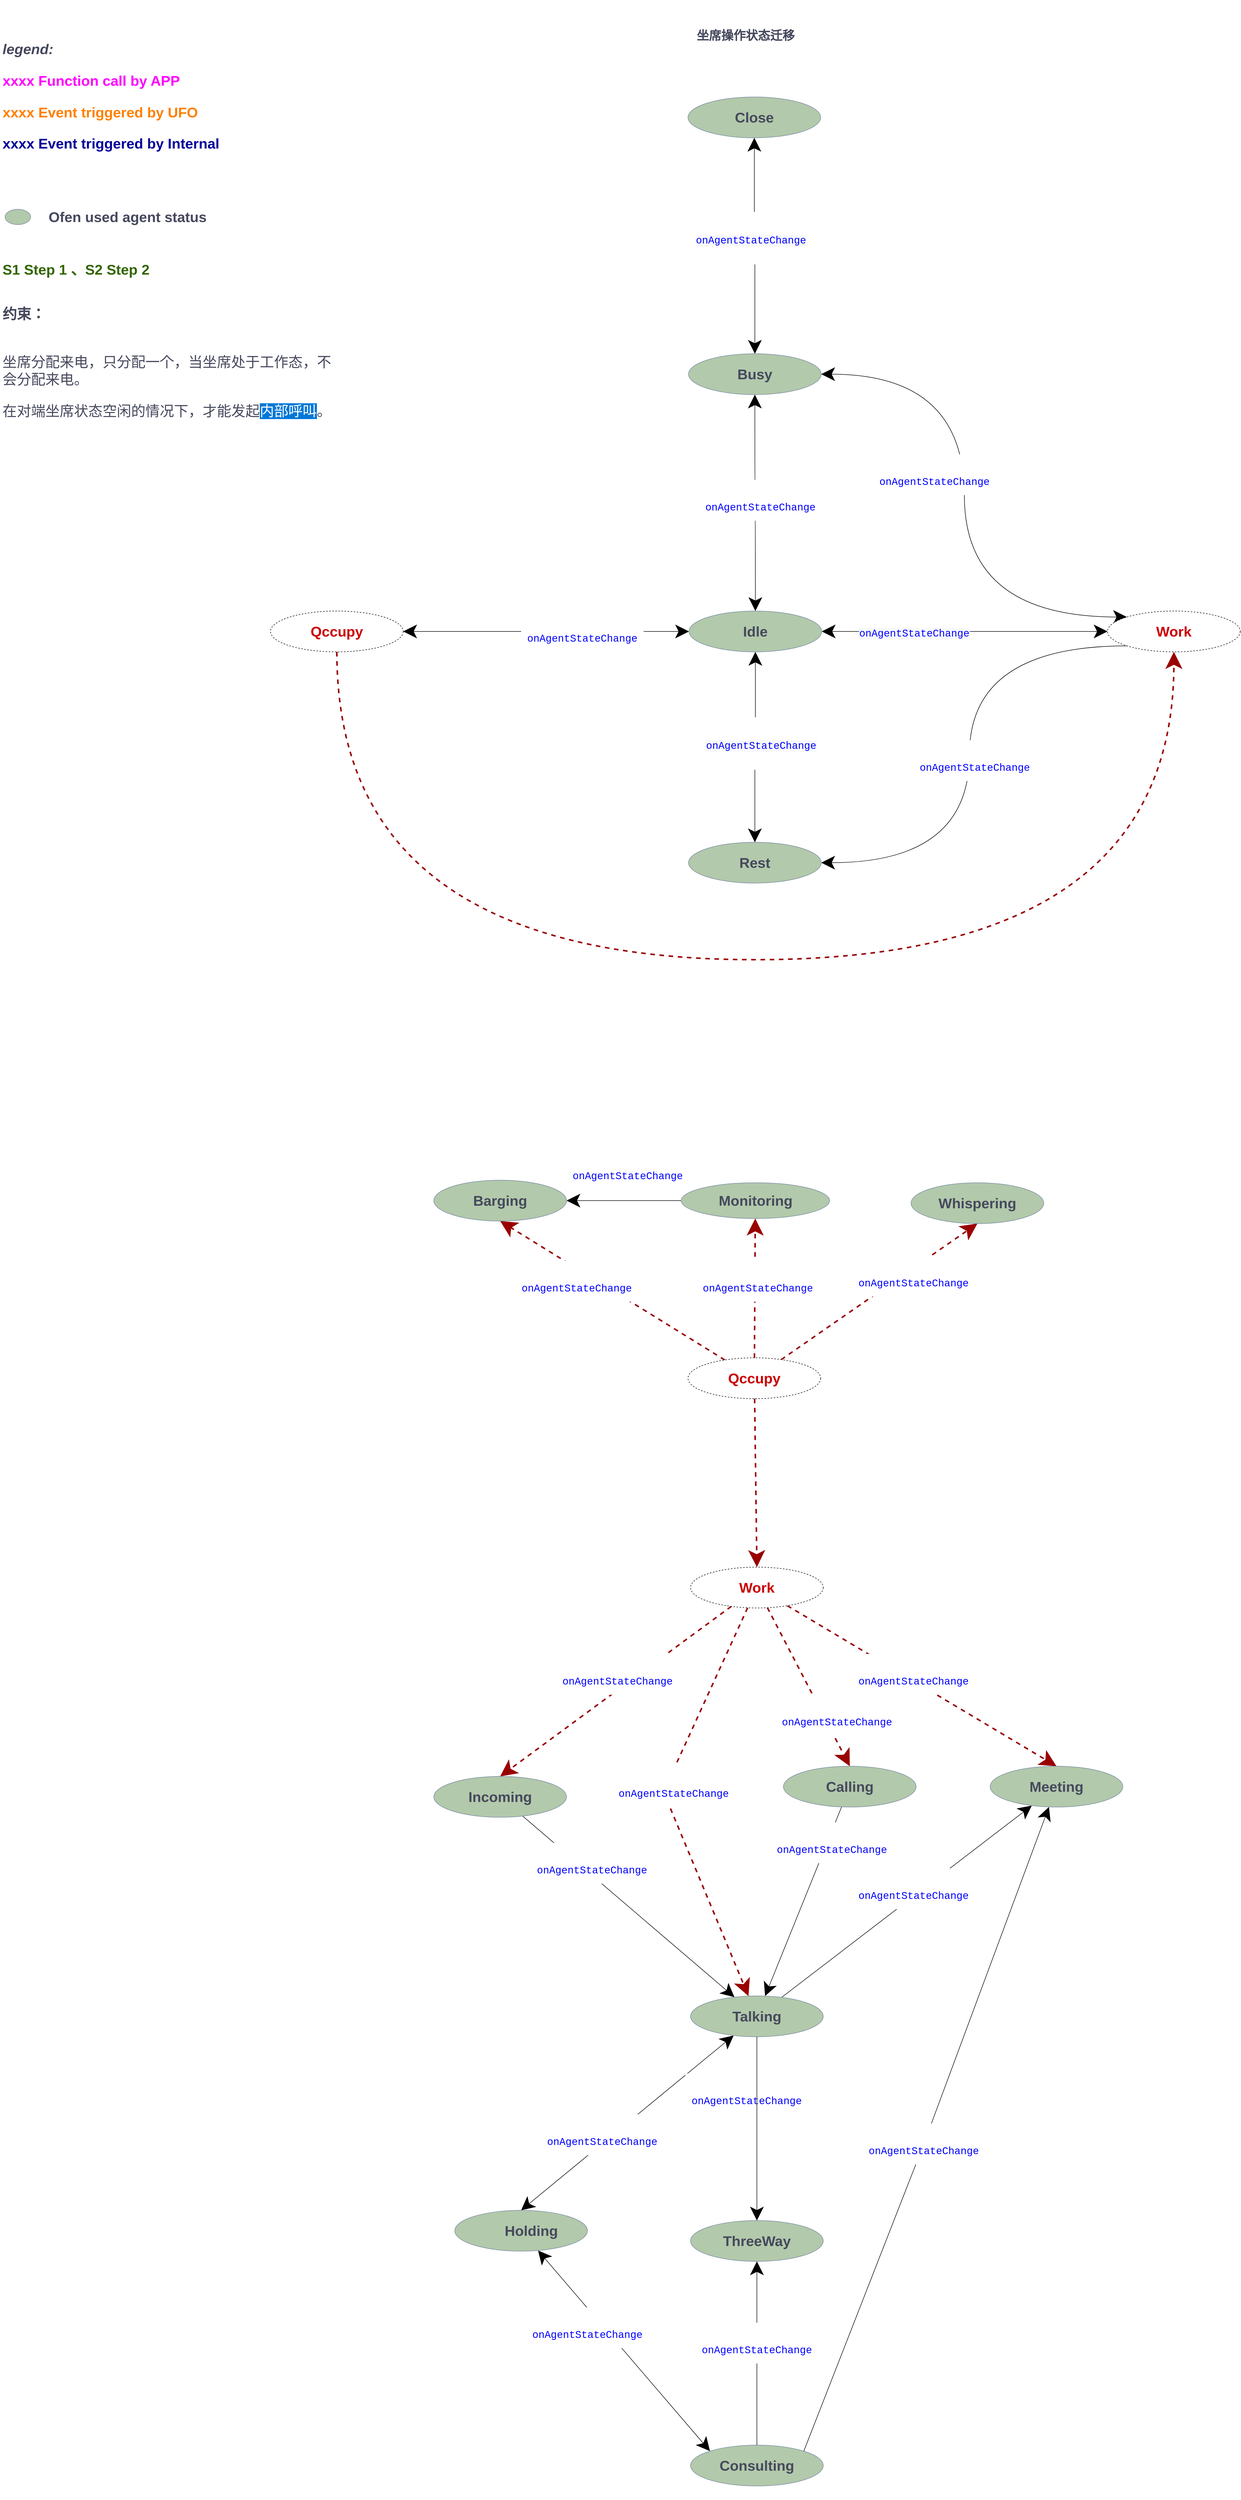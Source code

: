 <mxfile version="16.4.7" type="github">
  <diagram id="exjufbBnSaVFU7colq5O" name="第 1 页">
    <mxGraphModel dx="4285" dy="1836" grid="1" gridSize="10" guides="1" tooltips="1" connect="1" arrows="1" fold="1" page="1" pageScale="1" pageWidth="827" pageHeight="1169" math="0" shadow="0">
      <root>
        <mxCell id="0" />
        <mxCell id="1" parent="0" />
        <mxCell id="luQNXLgjJycTRz7pYveU-1" value="&lt;h1 style=&quot;font-size: 28px&quot;&gt;&lt;font style=&quot;font-size: 28px&quot;&gt;&lt;br&gt;&lt;/font&gt;&lt;/h1&gt;&lt;p style=&quot;font-size: 28px&quot;&gt;&lt;font style=&quot;font-size: 28px&quot;&gt;&lt;b&gt;&lt;i&gt;legend:&lt;/i&gt;&lt;/b&gt;&lt;/font&gt;&lt;/p&gt;&lt;p style=&quot;font-size: 28px&quot;&gt;&lt;font color=&quot;#ff00ff&quot; style=&quot;font-size: 28px&quot;&gt;&lt;b&gt;xxxx Function call by APP&lt;/b&gt;&lt;/font&gt;&lt;/p&gt;&lt;p style=&quot;font-size: 28px&quot;&gt;&lt;font style=&quot;font-size: 28px&quot;&gt;&lt;b style=&quot;color: rgb(255 , 128 , 0)&quot;&gt;xxxx Event triggered&amp;nbsp;by UFO&lt;/b&gt;&lt;font color=&quot;#ff00ff&quot; style=&quot;font-size: 28px&quot;&gt;&lt;b&gt;&lt;br&gt;&lt;/b&gt;&lt;/font&gt;&lt;/font&gt;&lt;/p&gt;&lt;p style=&quot;font-size: 28px&quot;&gt;&lt;b&gt;&lt;font style=&quot;font-size: 28px&quot;&gt;&lt;font color=&quot;#000099&quot; style=&quot;font-size: 28px&quot;&gt;xxxx Event triggered&amp;nbsp;by Internal&lt;/font&gt;&lt;font color=&quot;#ff00ff&quot; style=&quot;font-size: 28px&quot;&gt;&lt;br&gt;&lt;/font&gt;&lt;/font&gt;&lt;/b&gt;&lt;/p&gt;&lt;p style=&quot;font-size: 28px&quot;&gt;&lt;br&gt;&lt;/p&gt;&lt;p style=&quot;font-size: 28px&quot;&gt;&lt;font color=&quot;#336600&quot; style=&quot;font-size: 28px&quot;&gt;&lt;b&gt;&lt;br&gt;&lt;/b&gt;&lt;/font&gt;&lt;/p&gt;&lt;p style=&quot;font-size: 28px&quot;&gt;&lt;font color=&quot;#336600&quot; style=&quot;font-size: 28px&quot;&gt;&lt;b&gt;&lt;br&gt;&lt;/b&gt;&lt;/font&gt;&lt;/p&gt;&lt;p style=&quot;font-size: 28px&quot;&gt;&lt;font color=&quot;#336600&quot; style=&quot;font-size: 28px&quot;&gt;&lt;b&gt;S1 Step 1 、S2 Step 2&lt;/b&gt;&lt;/font&gt;&lt;/p&gt;&lt;p style=&quot;font-size: 28px&quot;&gt;&lt;font style=&quot;font-size: 28px&quot;&gt;&lt;br&gt;&lt;/font&gt;&lt;/p&gt;&lt;p style=&quot;font-size: 28px&quot;&gt;&lt;font color=&quot;#ff8000&quot; style=&quot;font-size: 28px&quot;&gt;&lt;br&gt;&lt;/font&gt;&lt;/p&gt;&lt;p style=&quot;font-size: 28px&quot;&gt;&lt;font color=&quot;#ff8000&quot; style=&quot;font-size: 28px&quot;&gt;&lt;br&gt;&lt;/font&gt;&lt;/p&gt;&lt;p style=&quot;font-size: 28px&quot;&gt;&lt;br&gt;&lt;/p&gt;" style="text;html=1;strokeColor=none;fillColor=none;spacing=5;spacingTop=-20;whiteSpace=wrap;overflow=hidden;rounded=0;fontColor=#46495D;" parent="1" vertex="1">
          <mxGeometry x="-500" y="20" width="661" height="560" as="geometry" />
        </mxCell>
        <mxCell id="luQNXLgjJycTRz7pYveU-2" value="&lt;font size=&quot;1&quot;&gt;&lt;b style=&quot;font-size: 28px&quot;&gt;Ofen used agent status&lt;/b&gt;&lt;/font&gt;" style="text;html=1;align=center;verticalAlign=middle;whiteSpace=wrap;rounded=0;strokeWidth=5;fontColor=#46495D;" parent="1" vertex="1">
          <mxGeometry x="-450" y="420" width="400" height="30" as="geometry" />
        </mxCell>
        <mxCell id="luQNXLgjJycTRz7pYveU-3" value="" style="ellipse;whiteSpace=wrap;html=1;fillColor=#B2C9AB;strokeColor=#788AA3;strokeWidth=1;fontColor=#46495D;" parent="1" vertex="1">
          <mxGeometry x="-490" y="420" width="50" height="30" as="geometry" />
        </mxCell>
        <mxCell id="luQNXLgjJycTRz7pYveU-4" style="edgeStyle=orthogonalEdgeStyle;curved=1;rounded=0;orthogonalLoop=1;jettySize=auto;html=1;endSize=24;startArrow=classic;startFill=1;startSize=24;" parent="1" source="luQNXLgjJycTRz7pYveU-7" target="luQNXLgjJycTRz7pYveU-16" edge="1">
          <mxGeometry relative="1" as="geometry" />
        </mxCell>
        <mxCell id="luQNXLgjJycTRz7pYveU-7" value="&lt;span style=&quot;font-size: 28px&quot;&gt;Busy&lt;/span&gt;" style="ellipse;whiteSpace=wrap;html=1;fillColor=#B2C9AB;strokeColor=#788AA3;fontColor=#46495D;fontStyle=1" parent="1" vertex="1">
          <mxGeometry x="849" y="703" width="260" height="80" as="geometry" />
        </mxCell>
        <mxCell id="luQNXLgjJycTRz7pYveU-8" value="&lt;h1&gt;坐席操作状态迁移&lt;/h1&gt;&lt;p style=&quot;font-size: 20px&quot;&gt;&lt;br&gt;&lt;/p&gt;&lt;p style=&quot;font-size: 20px&quot;&gt;&lt;br&gt;&lt;/p&gt;&lt;p&gt;&lt;font color=&quot;#ff8000&quot;&gt;&lt;br&gt;&lt;/font&gt;&lt;/p&gt;&lt;p&gt;&lt;font color=&quot;#ff8000&quot;&gt;&lt;br&gt;&lt;/font&gt;&lt;/p&gt;&lt;p&gt;&lt;br&gt;&lt;/p&gt;" style="text;html=1;strokeColor=none;fillColor=none;spacing=5;spacingTop=-20;whiteSpace=wrap;overflow=hidden;rounded=0;fontColor=#46495D;" parent="1" vertex="1">
          <mxGeometry x="860" y="60" width="250" height="60" as="geometry" />
        </mxCell>
        <mxCell id="luQNXLgjJycTRz7pYveU-105" style="edgeStyle=orthogonalEdgeStyle;rounded=0;orthogonalLoop=1;jettySize=auto;html=1;endSize=24;startArrow=classic;startFill=1;startSize=24;" parent="1" source="luQNXLgjJycTRz7pYveU-16" target="luQNXLgjJycTRz7pYveU-19" edge="1">
          <mxGeometry relative="1" as="geometry" />
        </mxCell>
        <mxCell id="luQNXLgjJycTRz7pYveU-110" value="" style="edgeStyle=orthogonalEdgeStyle;curved=1;rounded=0;orthogonalLoop=1;jettySize=auto;html=1;endSize=24;startArrow=classic;startFill=1;startSize=24;" parent="1" source="luQNXLgjJycTRz7pYveU-16" target="luQNXLgjJycTRz7pYveU-109" edge="1">
          <mxGeometry relative="1" as="geometry" />
        </mxCell>
        <mxCell id="luQNXLgjJycTRz7pYveU-114" value="" style="edgeStyle=orthogonalEdgeStyle;curved=1;rounded=0;orthogonalLoop=1;jettySize=auto;html=1;startArrow=classic;startFill=1;startSize=24;endSize=24;" parent="1" source="luQNXLgjJycTRz7pYveU-16" target="luQNXLgjJycTRz7pYveU-113" edge="1">
          <mxGeometry relative="1" as="geometry" />
        </mxCell>
        <mxCell id="luQNXLgjJycTRz7pYveU-16" value="&lt;span style=&quot;font-size: 28px&quot;&gt;Idle&lt;/span&gt;" style="ellipse;whiteSpace=wrap;html=1;fillColor=#B2C9AB;strokeColor=#788AA3;fontColor=#46495D;fontStyle=1" parent="1" vertex="1">
          <mxGeometry x="850" y="1207" width="260" height="80" as="geometry" />
        </mxCell>
        <mxCell id="luQNXLgjJycTRz7pYveU-19" value="&lt;span style=&quot;font-size: 28px&quot;&gt;Rest&lt;/span&gt;" style="ellipse;whiteSpace=wrap;html=1;fillColor=#B2C9AB;strokeColor=#788AA3;fontColor=#46495D;fontStyle=1" parent="1" vertex="1">
          <mxGeometry x="849" y="1660" width="260" height="80" as="geometry" />
        </mxCell>
        <mxCell id="luQNXLgjJycTRz7pYveU-20" style="edgeStyle=orthogonalEdgeStyle;rounded=0;orthogonalLoop=1;jettySize=auto;html=1;entryX=0.5;entryY=0;entryDx=0;entryDy=0;endSize=24;startArrow=classic;startFill=1;startSize=24;" parent="1" source="luQNXLgjJycTRz7pYveU-21" target="luQNXLgjJycTRz7pYveU-7" edge="1">
          <mxGeometry relative="1" as="geometry" />
        </mxCell>
        <mxCell id="luQNXLgjJycTRz7pYveU-21" value="&lt;span style=&quot;font-size: 28px&quot;&gt;Close&lt;/span&gt;" style="ellipse;whiteSpace=wrap;html=1;fillColor=#B2C9AB;strokeColor=#788AA3;fontColor=#46495D;fontStyle=1" parent="1" vertex="1">
          <mxGeometry x="848" y="200" width="260" height="80" as="geometry" />
        </mxCell>
        <mxCell id="luQNXLgjJycTRz7pYveU-60" value="&lt;div style=&quot;font-family: &amp;#34;consolas&amp;#34; , &amp;#34;courier new&amp;#34; , monospace ; line-height: 19px ; font-size: 28px&quot;&gt;&lt;div style=&quot;font-family: &amp;#34;consolas&amp;#34; , &amp;#34;courier new&amp;#34; , monospace ; line-height: 19px&quot;&gt;&lt;h1 class=&quot;topictitle1&quot;&gt;&lt;span style=&quot;background-color: rgb(248 , 249 , 250) ; color: rgb(0 , 0 , 255) ; font-size: 20px ; font-weight: 400&quot;&gt;onAgentStateChange&lt;/span&gt;&lt;br&gt;&lt;/h1&gt;&lt;/div&gt;&lt;/div&gt;" style="edgeLabel;html=1;align=center;verticalAlign=middle;resizable=0;points=[];fontSize=15;fontColor=#CC00CC;labelBackgroundColor=default;fontStyle=1;" parent="1" vertex="1" connectable="0">
          <mxGeometry x="651" y="270" as="geometry">
            <mxPoint x="320" y="206" as="offset" />
          </mxGeometry>
        </mxCell>
        <mxCell id="luQNXLgjJycTRz7pYveU-61" value="&lt;span style=&quot;font-family: &amp;#34;consolas&amp;#34; , &amp;#34;courier new&amp;#34; , monospace&quot;&gt;&lt;br&gt;&lt;/span&gt;&lt;span style=&quot;color: rgb(0 , 0 , 255) ; font-family: &amp;#34;consolas&amp;#34; , &amp;#34;courier new&amp;#34; , monospace&quot;&gt;onAgentStateChange&lt;/span&gt;&lt;span style=&quot;color: rgb(0 , 0 , 255) ; font-family: &amp;#34;consolas&amp;#34; , &amp;#34;courier new&amp;#34; , monospace&quot;&gt;&lt;br&gt;&lt;/span&gt;" style="rounded=0;whiteSpace=wrap;html=1;labelBackgroundColor=none;fontSize=20;fontColor=#FF8000;fillColor=#FFFFFF;gradientColor=none;strokeColor=none;" parent="1" vertex="1">
          <mxGeometry x="870" y="950" width="240" height="80" as="geometry" />
        </mxCell>
        <mxCell id="luQNXLgjJycTRz7pYveU-82" value="&lt;div style=&quot;font-family: &amp;#34;consolas&amp;#34; , &amp;#34;courier new&amp;#34; , monospace ; line-height: 19px ; font-size: 28px&quot;&gt;&lt;div style=&quot;font-family: &amp;#34;consolas&amp;#34; , &amp;#34;courier new&amp;#34; , monospace ; line-height: 19px&quot;&gt;&lt;h1 class=&quot;topictitle1&quot;&gt;&lt;span style=&quot;background-color: rgb(248 , 249 , 250) ; color: rgb(0 , 0 , 255) ; font-size: 20px ; font-weight: 400&quot;&gt;onAgentStateChange&lt;/span&gt;&lt;br&gt;&lt;/h1&gt;&lt;/div&gt;&lt;/div&gt;" style="edgeLabel;html=1;align=center;verticalAlign=middle;resizable=0;points=[];fontSize=15;fontColor=#CC00CC;labelBackgroundColor=default;fontStyle=1;" parent="1" vertex="1" connectable="0">
          <mxGeometry x="671" y="1260" as="geometry">
            <mxPoint x="320" y="206" as="offset" />
          </mxGeometry>
        </mxCell>
        <mxCell id="luQNXLgjJycTRz7pYveU-90" value="&lt;span style=&quot;font-family: &amp;#34;consolas&amp;#34; , &amp;#34;courier new&amp;#34; , monospace&quot;&gt;&lt;br&gt;&lt;/span&gt;&lt;span style=&quot;color: rgb(0 , 0 , 255) ; font-family: &amp;#34;consolas&amp;#34; , &amp;#34;courier new&amp;#34; , monospace&quot;&gt;onAgentStateChange&lt;/span&gt;&lt;span style=&quot;color: rgb(0 , 0 , 255) ; font-family: &amp;#34;consolas&amp;#34; , &amp;#34;courier new&amp;#34; , monospace&quot;&gt;&lt;br&gt;&lt;/span&gt;" style="rounded=0;whiteSpace=wrap;html=1;labelBackgroundColor=none;fontSize=20;fontColor=#FF8000;fillColor=#FFFFFF;gradientColor=none;strokeColor=none;" parent="1" vertex="1">
          <mxGeometry x="521" y="1207" width="240" height="80" as="geometry" />
        </mxCell>
        <mxCell id="gVOeunJgA8M7Oenam6cE-50" style="edgeStyle=orthogonalEdgeStyle;rounded=0;orthogonalLoop=1;jettySize=auto;html=1;dashed=1;fontColor=#CC0000;startArrow=none;startFill=0;startSize=24;endSize=24;strokeColor=#990000;strokeWidth=3;curved=1;" edge="1" parent="1" source="luQNXLgjJycTRz7pYveU-109" target="luQNXLgjJycTRz7pYveU-113">
          <mxGeometry relative="1" as="geometry">
            <Array as="points">
              <mxPoint x="160" y="1890" />
              <mxPoint x="1800" y="1890" />
            </Array>
          </mxGeometry>
        </mxCell>
        <mxCell id="luQNXLgjJycTRz7pYveU-109" value="&lt;span style=&quot;font-size: 28px&quot;&gt;Qccupy&lt;/span&gt;" style="ellipse;whiteSpace=wrap;html=1;dashed=1;fontStyle=1;fontColor=#CC0000;" parent="1" vertex="1">
          <mxGeometry x="30" y="1207" width="260" height="80" as="geometry" />
        </mxCell>
        <mxCell id="luQNXLgjJycTRz7pYveU-115" style="rounded=0;orthogonalLoop=1;jettySize=auto;html=1;entryX=1;entryY=0.5;entryDx=0;entryDy=0;startArrow=classic;startFill=1;startSize=24;endSize=24;edgeStyle=orthogonalEdgeStyle;curved=1;exitX=0;exitY=0;exitDx=0;exitDy=0;" parent="1" source="luQNXLgjJycTRz7pYveU-113" target="luQNXLgjJycTRz7pYveU-7" edge="1">
          <mxGeometry relative="1" as="geometry" />
        </mxCell>
        <mxCell id="luQNXLgjJycTRz7pYveU-117" style="edgeStyle=orthogonalEdgeStyle;curved=1;rounded=0;orthogonalLoop=1;jettySize=auto;html=1;entryX=1;entryY=0.5;entryDx=0;entryDy=0;startArrow=none;startFill=0;startSize=24;endSize=24;exitX=0;exitY=1;exitDx=0;exitDy=0;" parent="1" source="luQNXLgjJycTRz7pYveU-113" target="luQNXLgjJycTRz7pYveU-19" edge="1">
          <mxGeometry relative="1" as="geometry" />
        </mxCell>
        <mxCell id="luQNXLgjJycTRz7pYveU-113" value="&lt;span style=&quot;font-size: 28px&quot;&gt;Work&lt;/span&gt;" style="ellipse;whiteSpace=wrap;html=1;dashed=1;fontStyle=1;fontColor=#CC0000;" parent="1" vertex="1">
          <mxGeometry x="1670" y="1207" width="260" height="80" as="geometry" />
        </mxCell>
        <mxCell id="luQNXLgjJycTRz7pYveU-116" value="&lt;span style=&quot;font-family: &amp;#34;consolas&amp;#34; , &amp;#34;courier new&amp;#34; , monospace&quot;&gt;&lt;br&gt;&lt;/span&gt;&lt;span style=&quot;color: rgb(0 , 0 , 255) ; font-family: &amp;#34;consolas&amp;#34; , &amp;#34;courier new&amp;#34; , monospace&quot;&gt;onAgentStateChange&lt;/span&gt;&lt;span style=&quot;color: rgb(0 , 0 , 255) ; font-family: &amp;#34;consolas&amp;#34; , &amp;#34;courier new&amp;#34; , monospace&quot;&gt;&lt;br&gt;&lt;/span&gt;" style="rounded=0;whiteSpace=wrap;html=1;labelBackgroundColor=none;fontSize=20;fontColor=#FF8000;fillColor=#FFFFFF;gradientColor=none;strokeColor=none;" parent="1" vertex="1">
          <mxGeometry x="1211" y="900" width="240" height="80" as="geometry" />
        </mxCell>
        <mxCell id="luQNXLgjJycTRz7pYveU-118" value="&lt;span style=&quot;font-family: &amp;#34;consolas&amp;#34; , &amp;#34;courier new&amp;#34; , monospace&quot;&gt;&lt;br&gt;&lt;/span&gt;&lt;span style=&quot;color: rgb(0 , 0 , 255) ; font-family: &amp;#34;consolas&amp;#34; , &amp;#34;courier new&amp;#34; , monospace&quot;&gt;onAgentStateChange&lt;/span&gt;&lt;span style=&quot;color: rgb(0 , 0 , 255) ; font-family: &amp;#34;consolas&amp;#34; , &amp;#34;courier new&amp;#34; , monospace&quot;&gt;&lt;br&gt;&lt;/span&gt;" style="rounded=0;whiteSpace=wrap;html=1;labelBackgroundColor=none;fontSize=20;fontColor=#FF8000;fillColor=#FFFFFF;gradientColor=none;strokeColor=none;" parent="1" vertex="1">
          <mxGeometry x="1290" y="1460" width="240" height="80" as="geometry" />
        </mxCell>
        <mxCell id="luQNXLgjJycTRz7pYveU-119" value="&lt;div style=&quot;font-family: &amp;#34;consolas&amp;#34; , &amp;#34;courier new&amp;#34; , monospace ; line-height: 19px ; font-size: 28px&quot;&gt;&lt;div style=&quot;font-family: &amp;#34;consolas&amp;#34; , &amp;#34;courier new&amp;#34; , monospace ; line-height: 19px&quot;&gt;&lt;h1 class=&quot;topictitle1&quot;&gt;&lt;span style=&quot;background-color: rgb(248 , 249 , 250) ; color: rgb(0 , 0 , 255) ; font-size: 20px ; font-weight: 400&quot;&gt;onAgentStateChange&lt;/span&gt;&lt;br&gt;&lt;/h1&gt;&lt;/div&gt;&lt;/div&gt;" style="edgeLabel;html=1;align=center;verticalAlign=middle;resizable=0;points=[];fontSize=15;fontColor=#CC00CC;labelBackgroundColor=default;fontStyle=1;" parent="1" vertex="1" connectable="0">
          <mxGeometry x="971" y="1040" as="geometry">
            <mxPoint x="320" y="206" as="offset" />
          </mxGeometry>
        </mxCell>
        <mxCell id="luQNXLgjJycTRz7pYveU-126" style="rounded=0;orthogonalLoop=1;jettySize=auto;html=1;startArrow=none;startFill=0;startSize=24;endSize=24;dashed=1;strokeColor=#990000;strokeWidth=3;" parent="1" source="luQNXLgjJycTRz7pYveU-120" target="luQNXLgjJycTRz7pYveU-123" edge="1">
          <mxGeometry relative="1" as="geometry" />
        </mxCell>
        <mxCell id="luQNXLgjJycTRz7pYveU-127" style="rounded=0;orthogonalLoop=1;jettySize=auto;html=1;entryX=0.5;entryY=1;entryDx=0;entryDy=0;startArrow=none;startFill=0;startSize=24;endSize=24;dashed=1;strokeColor=#990000;strokeWidth=3;" parent="1" source="luQNXLgjJycTRz7pYveU-120" target="luQNXLgjJycTRz7pYveU-124" edge="1">
          <mxGeometry relative="1" as="geometry" />
        </mxCell>
        <mxCell id="luQNXLgjJycTRz7pYveU-128" style="rounded=0;orthogonalLoop=1;jettySize=auto;html=1;startArrow=none;startFill=0;startSize=24;endSize=24;entryX=0.5;entryY=1;entryDx=0;entryDy=0;dashed=1;strokeColor=#990000;strokeWidth=3;" parent="1" source="luQNXLgjJycTRz7pYveU-120" target="luQNXLgjJycTRz7pYveU-125" edge="1">
          <mxGeometry relative="1" as="geometry" />
        </mxCell>
        <mxCell id="gVOeunJgA8M7Oenam6cE-47" style="rounded=0;orthogonalLoop=1;jettySize=auto;html=1;entryX=0.5;entryY=0;entryDx=0;entryDy=0;dashed=1;fontColor=#CC0000;startArrow=none;startFill=0;startSize=24;endSize=24;strokeColor=#990000;strokeWidth=3;" edge="1" parent="1" source="luQNXLgjJycTRz7pYveU-120" target="luQNXLgjJycTRz7pYveU-130">
          <mxGeometry relative="1" as="geometry" />
        </mxCell>
        <mxCell id="luQNXLgjJycTRz7pYveU-120" value="&lt;span style=&quot;font-size: 28px&quot;&gt;Qccupy&lt;/span&gt;" style="ellipse;whiteSpace=wrap;html=1;dashed=1;fontStyle=1;fontColor=#CC0000;" parent="1" vertex="1">
          <mxGeometry x="848" y="2670" width="260" height="80" as="geometry" />
        </mxCell>
        <mxCell id="luQNXLgjJycTRz7pYveU-129" style="rounded=0;orthogonalLoop=1;jettySize=auto;html=1;startArrow=none;startFill=0;startSize=24;endSize=24;" parent="1" source="luQNXLgjJycTRz7pYveU-123" target="luQNXLgjJycTRz7pYveU-124" edge="1">
          <mxGeometry relative="1" as="geometry" />
        </mxCell>
        <mxCell id="luQNXLgjJycTRz7pYveU-123" value="&lt;span style=&quot;font-size: 28px&quot;&gt;Monitoring&lt;/span&gt;" style="ellipse;whiteSpace=wrap;html=1;fillColor=#B2C9AB;strokeColor=#788AA3;fontColor=#46495D;fontStyle=1" parent="1" vertex="1">
          <mxGeometry x="834.5" y="2327" width="291" height="70" as="geometry" />
        </mxCell>
        <mxCell id="luQNXLgjJycTRz7pYveU-124" value="&lt;span style=&quot;font-size: 28px&quot;&gt;Barging&lt;/span&gt;" style="ellipse;whiteSpace=wrap;html=1;fillColor=#B2C9AB;strokeColor=#788AA3;fontColor=#46495D;fontStyle=1" parent="1" vertex="1">
          <mxGeometry x="350" y="2322" width="260" height="80" as="geometry" />
        </mxCell>
        <mxCell id="luQNXLgjJycTRz7pYveU-125" value="&lt;span style=&quot;font-size: 28px&quot;&gt;Whispering&lt;/span&gt;" style="ellipse;whiteSpace=wrap;html=1;fillColor=#B2C9AB;strokeColor=#788AA3;fontColor=#46495D;fontStyle=1" parent="1" vertex="1">
          <mxGeometry x="1285" y="2327" width="260" height="80" as="geometry" />
        </mxCell>
        <mxCell id="luQNXLgjJycTRz7pYveU-136" style="edgeStyle=none;rounded=0;orthogonalLoop=1;jettySize=auto;html=1;entryX=0.5;entryY=0;entryDx=0;entryDy=0;startArrow=none;startFill=0;startSize=24;endSize=24;dashed=1;strokeColor=#990000;strokeWidth=3;" parent="1" source="luQNXLgjJycTRz7pYveU-130" target="luQNXLgjJycTRz7pYveU-133" edge="1">
          <mxGeometry relative="1" as="geometry" />
        </mxCell>
        <mxCell id="gVOeunJgA8M7Oenam6cE-24" style="edgeStyle=none;rounded=0;orthogonalLoop=1;jettySize=auto;html=1;entryX=0.5;entryY=0;entryDx=0;entryDy=0;endSize=24;dashed=1;strokeColor=#990000;strokeWidth=3;" edge="1" parent="1" source="luQNXLgjJycTRz7pYveU-130" target="luQNXLgjJycTRz7pYveU-132">
          <mxGeometry relative="1" as="geometry" />
        </mxCell>
        <mxCell id="gVOeunJgA8M7Oenam6cE-32" style="edgeStyle=none;rounded=0;orthogonalLoop=1;jettySize=auto;html=1;entryX=0.5;entryY=0;entryDx=0;entryDy=0;startArrow=none;startFill=0;startSize=24;endSize=24;dashed=1;strokeColor=#990000;strokeWidth=3;" edge="1" parent="1" source="luQNXLgjJycTRz7pYveU-130" target="luQNXLgjJycTRz7pYveU-170">
          <mxGeometry relative="1" as="geometry" />
        </mxCell>
        <mxCell id="gVOeunJgA8M7Oenam6cE-43" style="edgeStyle=none;rounded=0;orthogonalLoop=1;jettySize=auto;html=1;fontColor=#CC0000;startArrow=none;startFill=0;startSize=24;endSize=24;dashed=1;strokeColor=#990000;strokeWidth=3;" edge="1" parent="1" source="luQNXLgjJycTRz7pYveU-130" target="luQNXLgjJycTRz7pYveU-131">
          <mxGeometry relative="1" as="geometry">
            <Array as="points">
              <mxPoint x="800" y="3520" />
            </Array>
          </mxGeometry>
        </mxCell>
        <mxCell id="luQNXLgjJycTRz7pYveU-130" value="&lt;span style=&quot;font-size: 28px&quot;&gt;Work&lt;/span&gt;" style="ellipse;whiteSpace=wrap;html=1;dashed=1;fontStyle=1;fontColor=#CC0000;" parent="1" vertex="1">
          <mxGeometry x="853" y="3080" width="260" height="80" as="geometry" />
        </mxCell>
        <mxCell id="gVOeunJgA8M7Oenam6cE-5" style="edgeStyle=none;rounded=0;orthogonalLoop=1;jettySize=auto;html=1;endSize=24;" edge="1" parent="1" source="luQNXLgjJycTRz7pYveU-131" target="luQNXLgjJycTRz7pYveU-170">
          <mxGeometry relative="1" as="geometry" />
        </mxCell>
        <mxCell id="gVOeunJgA8M7Oenam6cE-25" style="edgeStyle=none;rounded=0;orthogonalLoop=1;jettySize=auto;html=1;endSize=24;entryX=0.5;entryY=0;entryDx=0;entryDy=0;startArrow=classic;startFill=1;startSize=24;" edge="1" parent="1" source="luQNXLgjJycTRz7pYveU-131" target="luQNXLgjJycTRz7pYveU-134">
          <mxGeometry relative="1" as="geometry">
            <mxPoint x="510" y="4350" as="targetPoint" />
          </mxGeometry>
        </mxCell>
        <mxCell id="luQNXLgjJycTRz7pYveU-131" value="&lt;span style=&quot;font-size: 28px&quot;&gt;Talking&lt;/span&gt;" style="ellipse;whiteSpace=wrap;html=1;fillColor=#B2C9AB;strokeColor=#788AA3;fontColor=#46495D;fontStyle=1" parent="1" vertex="1">
          <mxGeometry x="853" y="3920" width="260" height="80" as="geometry" />
        </mxCell>
        <mxCell id="luQNXLgjJycTRz7pYveU-139" style="edgeStyle=none;rounded=0;orthogonalLoop=1;jettySize=auto;html=1;startArrow=none;startFill=0;startSize=24;endSize=24;" parent="1" source="luQNXLgjJycTRz7pYveU-132" target="luQNXLgjJycTRz7pYveU-131" edge="1">
          <mxGeometry relative="1" as="geometry" />
        </mxCell>
        <mxCell id="luQNXLgjJycTRz7pYveU-132" value="&lt;span style=&quot;font-size: 28px&quot;&gt;Calling&lt;/span&gt;" style="ellipse;whiteSpace=wrap;html=1;fillColor=#B2C9AB;strokeColor=#788AA3;fontColor=#46495D;fontStyle=1" parent="1" vertex="1">
          <mxGeometry x="1035" y="3470" width="260" height="80" as="geometry" />
        </mxCell>
        <mxCell id="gVOeunJgA8M7Oenam6cE-21" style="edgeStyle=none;rounded=0;orthogonalLoop=1;jettySize=auto;html=1;endSize=24;" edge="1" parent="1" source="luQNXLgjJycTRz7pYveU-133" target="luQNXLgjJycTRz7pYveU-131">
          <mxGeometry relative="1" as="geometry" />
        </mxCell>
        <mxCell id="luQNXLgjJycTRz7pYveU-133" value="&lt;span style=&quot;font-size: 28px&quot;&gt;Incoming&lt;/span&gt;" style="ellipse;whiteSpace=wrap;html=1;fillColor=#B2C9AB;strokeColor=#788AA3;fontColor=#46495D;fontStyle=1" parent="1" vertex="1">
          <mxGeometry x="350" y="3490" width="260" height="80" as="geometry" />
        </mxCell>
        <mxCell id="luQNXLgjJycTRz7pYveU-146" style="edgeStyle=none;rounded=0;orthogonalLoop=1;jettySize=auto;html=1;entryX=0;entryY=0;entryDx=0;entryDy=0;startArrow=classic;startFill=1;startSize=24;endSize=24;" parent="1" source="luQNXLgjJycTRz7pYveU-134" target="luQNXLgjJycTRz7pYveU-143" edge="1">
          <mxGeometry relative="1" as="geometry" />
        </mxCell>
        <mxCell id="luQNXLgjJycTRz7pYveU-134" value="&lt;blockquote style=&quot;margin: 0 0 0 40px ; border: none ; padding: 0px&quot;&gt;&lt;span style=&quot;font-size: 28px&quot;&gt;Holding&lt;/span&gt;&lt;/blockquote&gt;" style="ellipse;whiteSpace=wrap;html=1;fillColor=#B2C9AB;strokeColor=#788AA3;fontColor=#46495D;fontStyle=1" parent="1" vertex="1">
          <mxGeometry x="391" y="4340" width="260" height="80" as="geometry" />
        </mxCell>
        <mxCell id="luQNXLgjJycTRz7pYveU-135" value="&lt;span style=&quot;font-size: 28px&quot;&gt;ThreeWay&lt;/span&gt;" style="ellipse;whiteSpace=wrap;html=1;fillColor=#B2C9AB;strokeColor=#788AA3;fontColor=#46495D;fontStyle=1" parent="1" vertex="1">
          <mxGeometry x="853" y="4360" width="260" height="80" as="geometry" />
        </mxCell>
        <mxCell id="gVOeunJgA8M7Oenam6cE-2" style="rounded=0;orthogonalLoop=1;jettySize=auto;html=1;endSize=24;startArrow=none;" edge="1" parent="1" source="gVOeunJgA8M7Oenam6cE-29" target="luQNXLgjJycTRz7pYveU-170">
          <mxGeometry relative="1" as="geometry" />
        </mxCell>
        <mxCell id="gVOeunJgA8M7Oenam6cE-8" style="edgeStyle=none;rounded=0;orthogonalLoop=1;jettySize=auto;html=1;endSize=24;entryX=0.5;entryY=1;entryDx=0;entryDy=0;" edge="1" parent="1" source="luQNXLgjJycTRz7pYveU-143" target="luQNXLgjJycTRz7pYveU-135">
          <mxGeometry relative="1" as="geometry" />
        </mxCell>
        <mxCell id="luQNXLgjJycTRz7pYveU-143" value="&lt;span style=&quot;font-size: 28px&quot;&gt;Consulting&lt;/span&gt;" style="ellipse;whiteSpace=wrap;html=1;fillColor=#B2C9AB;strokeColor=#788AA3;fontColor=#46495D;fontStyle=1" parent="1" vertex="1">
          <mxGeometry x="853" y="4800" width="260" height="80" as="geometry" />
        </mxCell>
        <mxCell id="luQNXLgjJycTRz7pYveU-151" value="&lt;h1 style=&quot;font-size: 28px&quot;&gt;约束：&lt;/h1&gt;&lt;div&gt;&lt;br&gt;&lt;/div&gt;&lt;p style=&quot;font-size: 28px&quot;&gt;坐席分配来电，只分配一个，当坐席处于工作态，不会分配来电。&lt;/p&gt;&lt;p style=&quot;font-size: 28px&quot;&gt;在对端坐席状态空闲的情况下，才能发起&lt;font color=&quot;#ffffff&quot; style=&quot;background-color: rgb(0 , 120 , 215)&quot;&gt;内部呼叫&lt;/font&gt;。&lt;br&gt;&lt;/p&gt;" style="text;html=1;strokeColor=none;fillColor=none;spacing=5;spacingTop=-20;whiteSpace=wrap;overflow=hidden;rounded=0;fontColor=#46495D;" parent="1" vertex="1">
          <mxGeometry x="-500" y="600" width="661" height="560" as="geometry" />
        </mxCell>
        <mxCell id="luQNXLgjJycTRz7pYveU-153" value="&lt;span style=&quot;font-family: &amp;#34;consolas&amp;#34; , &amp;#34;courier new&amp;#34; , monospace&quot;&gt;&lt;br&gt;&lt;/span&gt;&lt;span style=&quot;color: rgb(0 , 0 , 255) ; font-family: &amp;#34;consolas&amp;#34; , &amp;#34;courier new&amp;#34; , monospace&quot;&gt;onAgentStateChange&lt;/span&gt;&lt;span style=&quot;color: rgb(0 , 0 , 255) ; font-family: &amp;#34;consolas&amp;#34; , &amp;#34;courier new&amp;#34; , monospace&quot;&gt;&lt;br&gt;&lt;/span&gt;" style="rounded=0;whiteSpace=wrap;html=1;labelBackgroundColor=none;fontSize=20;fontColor=#FF8000;fillColor=#FFFFFF;gradientColor=none;strokeColor=none;" parent="1" vertex="1">
          <mxGeometry x="590" y="3250" width="240" height="80" as="geometry" />
        </mxCell>
        <mxCell id="luQNXLgjJycTRz7pYveU-161" value="&lt;span style=&quot;font-family: &amp;#34;consolas&amp;#34; , &amp;#34;courier new&amp;#34; , monospace&quot;&gt;&lt;br&gt;&lt;/span&gt;&lt;span style=&quot;color: rgb(0 , 0 , 255) ; font-family: &amp;#34;consolas&amp;#34; , &amp;#34;courier new&amp;#34; , monospace&quot;&gt;onAgentStateChange&lt;/span&gt;&lt;span style=&quot;color: rgb(0 , 0 , 255) ; font-family: &amp;#34;consolas&amp;#34; , &amp;#34;courier new&amp;#34; , monospace&quot;&gt;&lt;br&gt;&lt;/span&gt;" style="rounded=0;whiteSpace=wrap;html=1;labelBackgroundColor=none;fontSize=20;fontColor=#FF8000;fillColor=#FFFFFF;gradientColor=none;strokeColor=none;" parent="1" vertex="1">
          <mxGeometry x="843" y="4072" width="240" height="80" as="geometry" />
        </mxCell>
        <mxCell id="luQNXLgjJycTRz7pYveU-164" value="&lt;span style=&quot;font-family: &amp;#34;consolas&amp;#34; , &amp;#34;courier new&amp;#34; , monospace&quot;&gt;&lt;br&gt;&lt;/span&gt;&lt;span style=&quot;color: rgb(0 , 0 , 255) ; font-family: &amp;#34;consolas&amp;#34; , &amp;#34;courier new&amp;#34; , monospace&quot;&gt;onAgentStateChange&lt;/span&gt;&lt;span style=&quot;color: rgb(0 , 0 , 255) ; font-family: &amp;#34;consolas&amp;#34; , &amp;#34;courier new&amp;#34; , monospace&quot;&gt;&lt;br&gt;&lt;/span&gt;" style="rounded=0;whiteSpace=wrap;html=1;labelBackgroundColor=none;fontSize=20;fontColor=#FF8000;fillColor=#FFFFFF;gradientColor=none;strokeColor=none;" parent="1" vertex="1">
          <mxGeometry x="1170" y="2470" width="240" height="80" as="geometry" />
        </mxCell>
        <mxCell id="luQNXLgjJycTRz7pYveU-165" value="&lt;span style=&quot;font-family: &amp;#34;consolas&amp;#34; , &amp;#34;courier new&amp;#34; , monospace&quot;&gt;&lt;br&gt;&lt;/span&gt;&lt;span style=&quot;color: rgb(0 , 0 , 255) ; font-family: &amp;#34;consolas&amp;#34; , &amp;#34;courier new&amp;#34; , monospace&quot;&gt;onAgentStateChange&lt;/span&gt;&lt;span style=&quot;color: rgb(0 , 0 , 255) ; font-family: &amp;#34;consolas&amp;#34; , &amp;#34;courier new&amp;#34; , monospace&quot;&gt;&lt;br&gt;&lt;/span&gt;" style="rounded=0;whiteSpace=wrap;html=1;labelBackgroundColor=none;fontSize=20;fontColor=#FF8000;fillColor=#FFFFFF;gradientColor=none;strokeColor=none;" parent="1" vertex="1">
          <mxGeometry x="865" y="2480" width="240" height="80" as="geometry" />
        </mxCell>
        <mxCell id="luQNXLgjJycTRz7pYveU-166" value="&lt;span style=&quot;font-family: &amp;#34;consolas&amp;#34; , &amp;#34;courier new&amp;#34; , monospace&quot;&gt;&lt;br&gt;&lt;/span&gt;&lt;span style=&quot;color: rgb(0 , 0 , 255) ; font-family: &amp;#34;consolas&amp;#34; , &amp;#34;courier new&amp;#34; , monospace&quot;&gt;onAgentStateChange&lt;/span&gt;&lt;span style=&quot;color: rgb(0 , 0 , 255) ; font-family: &amp;#34;consolas&amp;#34; , &amp;#34;courier new&amp;#34; , monospace&quot;&gt;&lt;br&gt;&lt;/span&gt;" style="rounded=0;whiteSpace=wrap;html=1;labelBackgroundColor=none;fontSize=20;fontColor=#FF8000;fillColor=#FFFFFF;gradientColor=none;strokeColor=none;" parent="1" vertex="1">
          <mxGeometry x="510" y="2480" width="240" height="80" as="geometry" />
        </mxCell>
        <mxCell id="luQNXLgjJycTRz7pYveU-167" value="&lt;span style=&quot;font-family: &amp;#34;consolas&amp;#34; , &amp;#34;courier new&amp;#34; , monospace&quot;&gt;&lt;br&gt;&lt;/span&gt;&lt;span style=&quot;color: rgb(0 , 0 , 255) ; font-family: &amp;#34;consolas&amp;#34; , &amp;#34;courier new&amp;#34; , monospace&quot;&gt;onAgentStateChange&lt;/span&gt;&lt;span style=&quot;color: rgb(0 , 0 , 255) ; font-family: &amp;#34;consolas&amp;#34; , &amp;#34;courier new&amp;#34; , monospace&quot;&gt;&lt;br&gt;&lt;/span&gt;" style="rounded=0;whiteSpace=wrap;html=1;labelBackgroundColor=none;fontSize=20;fontColor=#FF8000;fillColor=#FFFFFF;gradientColor=none;strokeColor=none;" parent="1" vertex="1">
          <mxGeometry x="610" y="2260" width="240" height="80" as="geometry" />
        </mxCell>
        <mxCell id="luQNXLgjJycTRz7pYveU-170" value="&lt;span style=&quot;font-size: 28px&quot;&gt;Meeting&lt;/span&gt;" style="ellipse;whiteSpace=wrap;html=1;fillColor=#B2C9AB;strokeColor=#788AA3;fontColor=#46495D;fontStyle=1" parent="1" vertex="1">
          <mxGeometry x="1440" y="3470" width="260" height="80" as="geometry" />
        </mxCell>
        <mxCell id="luQNXLgjJycTRz7pYveU-171" style="edgeStyle=none;rounded=0;orthogonalLoop=1;jettySize=auto;html=1;exitX=0.5;exitY=1;exitDx=0;exitDy=0;dashed=1;startArrow=none;startFill=0;startSize=24;endSize=24;" parent="1" source="luQNXLgjJycTRz7pYveU-143" target="luQNXLgjJycTRz7pYveU-143" edge="1">
          <mxGeometry relative="1" as="geometry" />
        </mxCell>
        <mxCell id="luQNXLgjJycTRz7pYveU-156" value="&lt;span style=&quot;font-family: &amp;#34;consolas&amp;#34; , &amp;#34;courier new&amp;#34; , monospace&quot;&gt;&lt;br&gt;&lt;/span&gt;&lt;span style=&quot;color: rgb(0 , 0 , 255) ; font-family: &amp;#34;consolas&amp;#34; , &amp;#34;courier new&amp;#34; , monospace&quot;&gt;onAgentStateChange&lt;/span&gt;&lt;span style=&quot;color: rgb(0 , 0 , 255) ; font-family: &amp;#34;consolas&amp;#34; , &amp;#34;courier new&amp;#34; , monospace&quot;&gt;&lt;br&gt;&lt;/span&gt;" style="rounded=0;whiteSpace=wrap;html=1;labelBackgroundColor=none;fontSize=20;fontColor=#FF8000;fillColor=#FFFFFF;gradientColor=none;strokeColor=none;" parent="1" vertex="1">
          <mxGeometry x="540" y="3620" width="240" height="80" as="geometry" />
        </mxCell>
        <mxCell id="gVOeunJgA8M7Oenam6cE-6" value="&lt;span style=&quot;font-family: &amp;#34;consolas&amp;#34; , &amp;#34;courier new&amp;#34; , monospace&quot;&gt;&lt;br&gt;&lt;/span&gt;&lt;span style=&quot;color: rgb(0 , 0 , 255) ; font-family: &amp;#34;consolas&amp;#34; , &amp;#34;courier new&amp;#34; , monospace&quot;&gt;onAgentStateChange&lt;/span&gt;&lt;span style=&quot;color: rgb(0 , 0 , 255) ; font-family: &amp;#34;consolas&amp;#34; , &amp;#34;courier new&amp;#34; , monospace&quot;&gt;&lt;br&gt;&lt;/span&gt;" style="rounded=0;whiteSpace=wrap;html=1;labelBackgroundColor=none;fontSize=20;fontColor=#FF8000;fillColor=#FFFFFF;gradientColor=none;strokeColor=none;" vertex="1" parent="1">
          <mxGeometry x="1010" y="3580" width="240" height="80" as="geometry" />
        </mxCell>
        <mxCell id="gVOeunJgA8M7Oenam6cE-15" style="edgeStyle=none;rounded=0;orthogonalLoop=1;jettySize=auto;html=1;endSize=24;exitX=0.5;exitY=1;exitDx=0;exitDy=0;entryX=0.5;entryY=0;entryDx=0;entryDy=0;" edge="1" parent="1" source="luQNXLgjJycTRz7pYveU-131" target="luQNXLgjJycTRz7pYveU-135">
          <mxGeometry relative="1" as="geometry">
            <mxPoint x="2386.629" y="3581.489" as="sourcePoint" />
          </mxGeometry>
        </mxCell>
        <mxCell id="gVOeunJgA8M7Oenam6cE-17" value="&lt;span style=&quot;font-family: &amp;#34;consolas&amp;#34; , &amp;#34;courier new&amp;#34; , monospace&quot;&gt;&lt;br&gt;&lt;/span&gt;&lt;span style=&quot;color: rgb(0 , 0 , 255) ; font-family: &amp;#34;consolas&amp;#34; , &amp;#34;courier new&amp;#34; , monospace&quot;&gt;onAgentStateChange&lt;/span&gt;&lt;span style=&quot;color: rgb(0 , 0 , 255) ; font-family: &amp;#34;consolas&amp;#34; , &amp;#34;courier new&amp;#34; , monospace&quot;&gt;&lt;br&gt;&lt;/span&gt;" style="rounded=0;whiteSpace=wrap;html=1;labelBackgroundColor=none;fontSize=20;fontColor=#FF8000;fillColor=#FFFFFF;gradientColor=none;strokeColor=none;" vertex="1" parent="1">
          <mxGeometry x="560" y="4152" width="240" height="80" as="geometry" />
        </mxCell>
        <mxCell id="gVOeunJgA8M7Oenam6cE-27" value="&lt;span style=&quot;font-family: &amp;#34;consolas&amp;#34; , &amp;#34;courier new&amp;#34; , monospace&quot;&gt;&lt;br&gt;&lt;/span&gt;&lt;span style=&quot;color: rgb(0 , 0 , 255) ; font-family: &amp;#34;consolas&amp;#34; , &amp;#34;courier new&amp;#34; , monospace&quot;&gt;onAgentStateChange&lt;/span&gt;&lt;span style=&quot;color: rgb(0 , 0 , 255) ; font-family: &amp;#34;consolas&amp;#34; , &amp;#34;courier new&amp;#34; , monospace&quot;&gt;&lt;br&gt;&lt;/span&gt;" style="rounded=0;whiteSpace=wrap;html=1;labelBackgroundColor=none;fontSize=20;fontColor=#FF8000;fillColor=#FFFFFF;gradientColor=none;strokeColor=none;" vertex="1" parent="1">
          <mxGeometry x="863" y="4560" width="240" height="80" as="geometry" />
        </mxCell>
        <mxCell id="gVOeunJgA8M7Oenam6cE-28" value="&lt;span style=&quot;font-family: &amp;#34;consolas&amp;#34; , &amp;#34;courier new&amp;#34; , monospace&quot;&gt;&lt;br&gt;&lt;/span&gt;&lt;span style=&quot;color: rgb(0 , 0 , 255) ; font-family: &amp;#34;consolas&amp;#34; , &amp;#34;courier new&amp;#34; , monospace&quot;&gt;onAgentStateChange&lt;/span&gt;&lt;span style=&quot;color: rgb(0 , 0 , 255) ; font-family: &amp;#34;consolas&amp;#34; , &amp;#34;courier new&amp;#34; , monospace&quot;&gt;&lt;br&gt;&lt;/span&gt;" style="rounded=0;whiteSpace=wrap;html=1;labelBackgroundColor=none;fontSize=20;fontColor=#FF8000;fillColor=#FFFFFF;gradientColor=none;strokeColor=none;" vertex="1" parent="1">
          <mxGeometry x="531" y="4530" width="240" height="80" as="geometry" />
        </mxCell>
        <mxCell id="gVOeunJgA8M7Oenam6cE-31" value="&lt;span style=&quot;font-family: &amp;#34;consolas&amp;#34; , &amp;#34;courier new&amp;#34; , monospace&quot;&gt;&lt;br&gt;&lt;/span&gt;&lt;span style=&quot;color: rgb(0 , 0 , 255) ; font-family: &amp;#34;consolas&amp;#34; , &amp;#34;courier new&amp;#34; , monospace&quot;&gt;onAgentStateChange&lt;/span&gt;&lt;span style=&quot;color: rgb(0 , 0 , 255) ; font-family: &amp;#34;consolas&amp;#34; , &amp;#34;courier new&amp;#34; , monospace&quot;&gt;&lt;br&gt;&lt;/span&gt;" style="rounded=0;whiteSpace=wrap;html=1;labelBackgroundColor=none;fontSize=20;fontColor=#FF8000;fillColor=#FFFFFF;gradientColor=none;strokeColor=none;" vertex="1" parent="1">
          <mxGeometry x="1020" y="3330" width="240" height="80" as="geometry" />
        </mxCell>
        <mxCell id="luQNXLgjJycTRz7pYveU-160" value="&lt;span style=&quot;font-family: &amp;#34;consolas&amp;#34; , &amp;#34;courier new&amp;#34; , monospace&quot;&gt;&lt;br&gt;&lt;/span&gt;&lt;span style=&quot;color: rgb(0 , 0 , 255) ; font-family: &amp;#34;consolas&amp;#34; , &amp;#34;courier new&amp;#34; , monospace&quot;&gt;onAgentStateChange&lt;/span&gt;&lt;span style=&quot;color: rgb(0 , 0 , 255) ; font-family: &amp;#34;consolas&amp;#34; , &amp;#34;courier new&amp;#34; , monospace&quot;&gt;&lt;br&gt;&lt;/span&gt;" style="rounded=0;whiteSpace=wrap;html=1;labelBackgroundColor=none;fontSize=20;fontColor=#FF8000;fillColor=#FFFFFF;gradientColor=none;strokeColor=none;" parent="1" vertex="1">
          <mxGeometry x="1170" y="3670" width="240" height="80" as="geometry" />
        </mxCell>
        <mxCell id="gVOeunJgA8M7Oenam6cE-33" value="&lt;span style=&quot;font-family: &amp;#34;consolas&amp;#34; , &amp;#34;courier new&amp;#34; , monospace&quot;&gt;&lt;br&gt;&lt;/span&gt;&lt;span style=&quot;color: rgb(0 , 0 , 255) ; font-family: &amp;#34;consolas&amp;#34; , &amp;#34;courier new&amp;#34; , monospace&quot;&gt;onAgentStateChange&lt;/span&gt;&lt;span style=&quot;color: rgb(0 , 0 , 255) ; font-family: &amp;#34;consolas&amp;#34; , &amp;#34;courier new&amp;#34; , monospace&quot;&gt;&lt;br&gt;&lt;/span&gt;" style="rounded=0;whiteSpace=wrap;html=1;labelBackgroundColor=none;fontSize=20;fontColor=#FF8000;fillColor=#FFFFFF;gradientColor=none;strokeColor=none;" vertex="1" parent="1">
          <mxGeometry x="1170" y="3250" width="240" height="80" as="geometry" />
        </mxCell>
        <mxCell id="gVOeunJgA8M7Oenam6cE-29" value="&lt;span style=&quot;font-family: &amp;#34;consolas&amp;#34; , &amp;#34;courier new&amp;#34; , monospace&quot;&gt;&lt;br&gt;&lt;/span&gt;&lt;span style=&quot;color: rgb(0 , 0 , 255) ; font-family: &amp;#34;consolas&amp;#34; , &amp;#34;courier new&amp;#34; , monospace&quot;&gt;onAgentStateChange&lt;/span&gt;&lt;span style=&quot;color: rgb(0 , 0 , 255) ; font-family: &amp;#34;consolas&amp;#34; , &amp;#34;courier new&amp;#34; , monospace&quot;&gt;&lt;br&gt;&lt;/span&gt;" style="rounded=0;whiteSpace=wrap;html=1;labelBackgroundColor=none;fontSize=20;fontColor=#FF8000;fillColor=#FFFFFF;gradientColor=none;strokeColor=none;" vertex="1" parent="1">
          <mxGeometry x="1190" y="4170" width="240" height="80" as="geometry" />
        </mxCell>
        <mxCell id="gVOeunJgA8M7Oenam6cE-34" value="" style="rounded=0;orthogonalLoop=1;jettySize=auto;html=1;endSize=24;endArrow=none;exitX=1;exitY=0;exitDx=0;exitDy=0;" edge="1" parent="1" source="luQNXLgjJycTRz7pYveU-143" target="gVOeunJgA8M7Oenam6cE-29">
          <mxGeometry relative="1" as="geometry">
            <mxPoint x="999.199" y="4800.312" as="sourcePoint" />
            <mxPoint x="1513.832" y="3539.689" as="targetPoint" />
          </mxGeometry>
        </mxCell>
        <mxCell id="gVOeunJgA8M7Oenam6cE-44" value="&lt;span style=&quot;font-family: &amp;#34;consolas&amp;#34; , &amp;#34;courier new&amp;#34; , monospace&quot;&gt;&lt;br&gt;&lt;/span&gt;&lt;span style=&quot;color: rgb(0 , 0 , 255) ; font-family: &amp;#34;consolas&amp;#34; , &amp;#34;courier new&amp;#34; , monospace&quot;&gt;onAgentStateChange&lt;/span&gt;&lt;span style=&quot;color: rgb(0 , 0 , 255) ; font-family: &amp;#34;consolas&amp;#34; , &amp;#34;courier new&amp;#34; , monospace&quot;&gt;&lt;br&gt;&lt;/span&gt;" style="rounded=0;whiteSpace=wrap;html=1;labelBackgroundColor=none;fontSize=20;fontColor=#FF8000;fillColor=#FFFFFF;gradientColor=none;strokeColor=none;" vertex="1" parent="1">
          <mxGeometry x="700" y="3470" width="240" height="80" as="geometry" />
        </mxCell>
      </root>
    </mxGraphModel>
  </diagram>
</mxfile>
